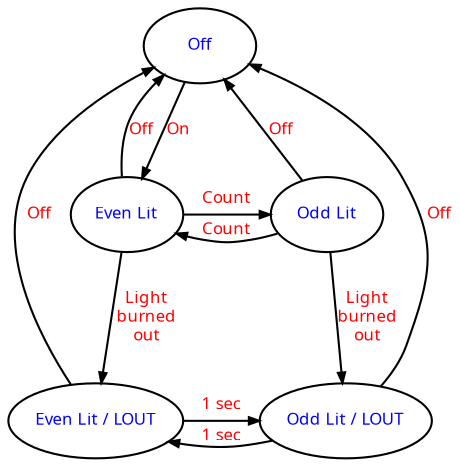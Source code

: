 digraph std {
    #rankdir="LR";
    splines=true;

    graph [ bgcolor=white, fontname=Arial, fontcolor=blue, fontsize=8 ];
    node [ fontname="Fira Code", fontcolor=blue, fontsize=8, shape="box" ];
    edge [ fontname="Fira Code", fontcolor=red, fontsize=8, arrowsize=0.5 ];

    Off [shape=oval, label="Off"]
    { 
        rank=same 
        EvenLit [shape=oval, label="Even Lit"]
        OddLit [shape=oval, label="Odd Lit"]
    }
    { 
        rank=same 
        EvenLit_Out [shape=oval, label="Even Lit / LOUT"]
        OddLit_Out [shape=oval, label="Odd Lit / LOUT"]
    }

    EvenLit -> EvenLit_Out [label="Light\nburned\nout"]
    EvenLit -> OddLit [label="Count"]
    EvenLit -> Off [label="Off"]

    OddLit -> EvenLit [label="Count"]
    OddLit -> OddLit_Out [label="Light\nburned\nout"]
    OddLit -> Off [label="Off"]
    
    EvenLit_Out -> Off [label="Off"]
    EvenLit_Out -> OddLit_Out [label="1 sec"]

    OddLit_Out -> Off [label="Off"]
    OddLit_Out -> EvenLit_Out [label="1 sec"]

    Off -> EvenLit [label="On"]
}